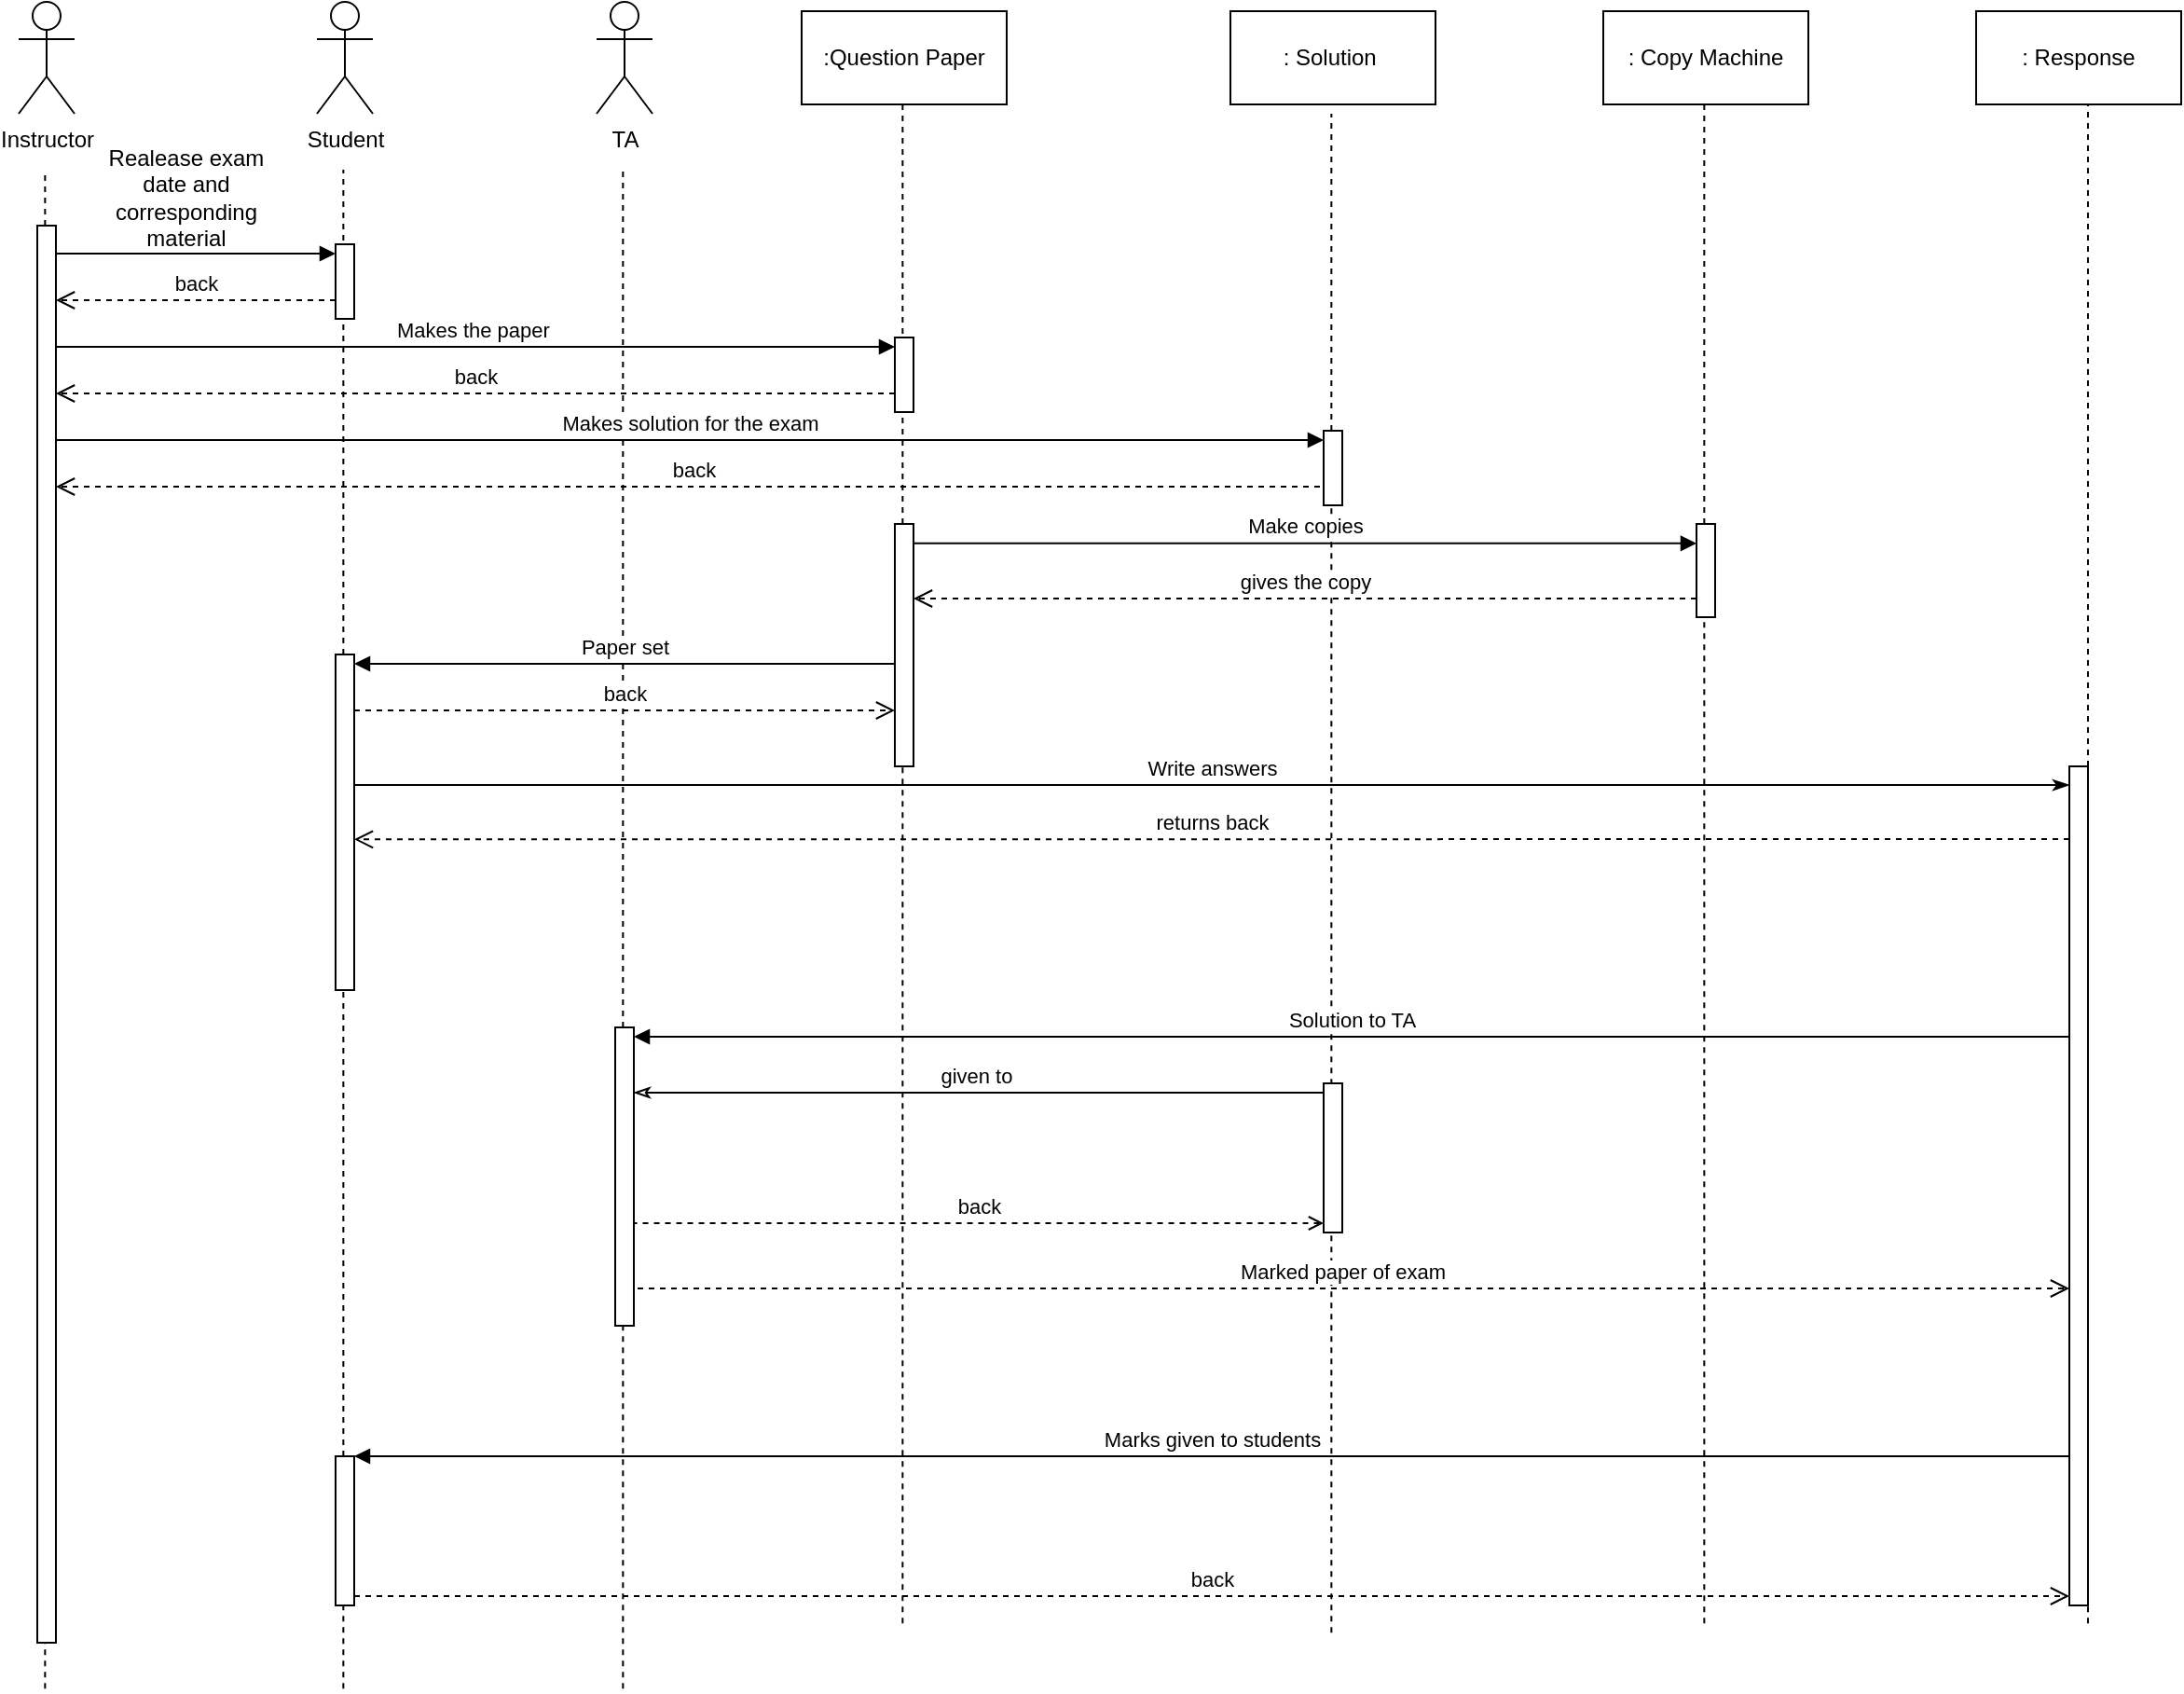 <mxfile version="21.8.2" type="device">
  <diagram name="Page-1" id="LYA5ZW2oGhLlCtCGrH2W">
    <mxGraphModel dx="1615" dy="909" grid="1" gridSize="10" guides="1" tooltips="1" connect="1" arrows="1" fold="1" page="1" pageScale="1" pageWidth="827" pageHeight="1169" math="0" shadow="0">
      <root>
        <mxCell id="0" />
        <mxCell id="1" parent="0" />
        <mxCell id="B0hEiP8jBD5WaAtIv39I-3" value="Instructor" style="shape=umlActor;verticalLabelPosition=bottom;verticalAlign=top;html=1;" parent="1" vertex="1">
          <mxGeometry x="50" y="20" width="30" height="60" as="geometry" />
        </mxCell>
        <mxCell id="B0hEiP8jBD5WaAtIv39I-6" value="Student" style="shape=umlActor;verticalLabelPosition=bottom;verticalAlign=top;html=1;" parent="1" vertex="1">
          <mxGeometry x="210" y="20" width="30" height="60" as="geometry" />
        </mxCell>
        <mxCell id="B0hEiP8jBD5WaAtIv39I-7" value="TA" style="shape=umlActor;verticalLabelPosition=bottom;verticalAlign=top;html=1;" parent="1" vertex="1">
          <mxGeometry x="360" y="20" width="30" height="60" as="geometry" />
        </mxCell>
        <mxCell id="B0hEiP8jBD5WaAtIv39I-9" value=":Question Paper" style="html=1;whiteSpace=wrap;" parent="1" vertex="1">
          <mxGeometry x="470" y="25" width="110" height="50" as="geometry" />
        </mxCell>
        <mxCell id="B0hEiP8jBD5WaAtIv39I-10" value=": Solution&amp;nbsp;" style="html=1;whiteSpace=wrap;" parent="1" vertex="1">
          <mxGeometry x="700" y="25" width="110" height="50" as="geometry" />
        </mxCell>
        <mxCell id="B0hEiP8jBD5WaAtIv39I-11" value=": Response" style="html=1;whiteSpace=wrap;" parent="1" vertex="1">
          <mxGeometry x="1100" y="25" width="110" height="50" as="geometry" />
        </mxCell>
        <mxCell id="B0hEiP8jBD5WaAtIv39I-12" value="" style="endArrow=none;dashed=1;html=1;rounded=0;" parent="1" source="B0hEiP8jBD5WaAtIv39I-18" edge="1">
          <mxGeometry width="50" height="50" relative="1" as="geometry">
            <mxPoint x="64.17" y="924.598" as="sourcePoint" />
            <mxPoint x="64.17" y="110" as="targetPoint" />
          </mxGeometry>
        </mxCell>
        <mxCell id="B0hEiP8jBD5WaAtIv39I-13" value="" style="endArrow=none;dashed=1;html=1;rounded=0;" parent="1" edge="1">
          <mxGeometry width="50" height="50" relative="1" as="geometry">
            <mxPoint x="224.17" y="370" as="sourcePoint" />
            <mxPoint x="224.17" y="110" as="targetPoint" />
          </mxGeometry>
        </mxCell>
        <mxCell id="B0hEiP8jBD5WaAtIv39I-14" value="" style="endArrow=none;dashed=1;html=1;rounded=0;" parent="1" source="B0hEiP8jBD5WaAtIv39I-58" edge="1">
          <mxGeometry width="50" height="50" relative="1" as="geometry">
            <mxPoint x="374.17" y="924.598" as="sourcePoint" />
            <mxPoint x="374.17" y="110" as="targetPoint" />
          </mxGeometry>
        </mxCell>
        <mxCell id="B0hEiP8jBD5WaAtIv39I-15" value="" style="endArrow=none;dashed=1;html=1;rounded=0;" parent="1" source="B0hEiP8jBD5WaAtIv39I-37" edge="1">
          <mxGeometry width="50" height="50" relative="1" as="geometry">
            <mxPoint x="524.17" y="889.598" as="sourcePoint" />
            <mxPoint x="524.17" y="75" as="targetPoint" />
          </mxGeometry>
        </mxCell>
        <mxCell id="B0hEiP8jBD5WaAtIv39I-16" value="" style="endArrow=none;dashed=1;html=1;rounded=0;" parent="1" source="B0hEiP8jBD5WaAtIv39I-32" edge="1">
          <mxGeometry width="50" height="50" relative="1" as="geometry">
            <mxPoint x="754.17" y="894.598" as="sourcePoint" />
            <mxPoint x="754.17" y="80" as="targetPoint" />
          </mxGeometry>
        </mxCell>
        <mxCell id="B0hEiP8jBD5WaAtIv39I-17" value="" style="endArrow=none;dashed=1;html=1;rounded=0;" parent="1" source="B0hEiP8jBD5WaAtIv39I-52" edge="1">
          <mxGeometry width="50" height="50" relative="1" as="geometry">
            <mxPoint x="1160" y="889.598" as="sourcePoint" />
            <mxPoint x="1160" y="75" as="targetPoint" />
          </mxGeometry>
        </mxCell>
        <mxCell id="B0hEiP8jBD5WaAtIv39I-19" value="" style="endArrow=none;dashed=1;html=1;rounded=0;" parent="1" target="B0hEiP8jBD5WaAtIv39I-18" edge="1">
          <mxGeometry width="50" height="50" relative="1" as="geometry">
            <mxPoint x="64.17" y="924.598" as="sourcePoint" />
            <mxPoint x="64.17" y="110" as="targetPoint" />
          </mxGeometry>
        </mxCell>
        <mxCell id="B0hEiP8jBD5WaAtIv39I-18" value="" style="html=1;points=[[0,0,0,0,5],[0,1,0,0,-5],[1,0,0,0,5],[1,1,0,0,-5]];perimeter=orthogonalPerimeter;outlineConnect=0;targetShapes=umlLifeline;portConstraint=eastwest;newEdgeStyle={&quot;curved&quot;:0,&quot;rounded&quot;:0};" parent="1" vertex="1">
          <mxGeometry x="60" y="140" width="10" height="760" as="geometry" />
        </mxCell>
        <mxCell id="B0hEiP8jBD5WaAtIv39I-21" value="" style="html=1;points=[[0,0,0,0,5],[0,1,0,0,-5],[1,0,0,0,5],[1,1,0,0,-5]];perimeter=orthogonalPerimeter;outlineConnect=0;targetShapes=umlLifeline;portConstraint=eastwest;newEdgeStyle={&quot;curved&quot;:0,&quot;rounded&quot;:0};" parent="1" vertex="1">
          <mxGeometry x="220" y="150" width="10" height="40" as="geometry" />
        </mxCell>
        <mxCell id="B0hEiP8jBD5WaAtIv39I-22" value="" style="html=1;verticalAlign=bottom;endArrow=block;curved=0;rounded=0;entryX=0;entryY=0;entryDx=0;entryDy=5;" parent="1" source="B0hEiP8jBD5WaAtIv39I-18" target="B0hEiP8jBD5WaAtIv39I-21" edge="1">
          <mxGeometry x="0.867" y="15" relative="1" as="geometry">
            <mxPoint x="150" y="155" as="sourcePoint" />
            <mxPoint as="offset" />
          </mxGeometry>
        </mxCell>
        <mxCell id="B0hEiP8jBD5WaAtIv39I-23" value="back" style="html=1;verticalAlign=bottom;endArrow=open;dashed=1;endSize=8;curved=0;rounded=0;exitX=0;exitY=1;exitDx=0;exitDy=-5;" parent="1" target="B0hEiP8jBD5WaAtIv39I-18" edge="1">
          <mxGeometry relative="1" as="geometry">
            <mxPoint x="150" y="180" as="targetPoint" />
            <mxPoint x="220" y="180" as="sourcePoint" />
          </mxGeometry>
        </mxCell>
        <mxCell id="B0hEiP8jBD5WaAtIv39I-29" value="" style="html=1;points=[[0,0,0,0,5],[0,1,0,0,-5],[1,0,0,0,5],[1,1,0,0,-5]];perimeter=orthogonalPerimeter;outlineConnect=0;targetShapes=umlLifeline;portConstraint=eastwest;newEdgeStyle={&quot;curved&quot;:0,&quot;rounded&quot;:0};" parent="1" vertex="1">
          <mxGeometry x="520" y="200" width="10" height="40" as="geometry" />
        </mxCell>
        <mxCell id="B0hEiP8jBD5WaAtIv39I-30" value="Makes the paper&amp;nbsp;" style="html=1;verticalAlign=bottom;endArrow=block;curved=0;rounded=0;entryX=0;entryY=0;entryDx=0;entryDy=5;" parent="1" source="B0hEiP8jBD5WaAtIv39I-18" target="B0hEiP8jBD5WaAtIv39I-29" edge="1">
          <mxGeometry relative="1" as="geometry">
            <mxPoint x="450" y="205" as="sourcePoint" />
          </mxGeometry>
        </mxCell>
        <mxCell id="B0hEiP8jBD5WaAtIv39I-31" value="back" style="html=1;verticalAlign=bottom;endArrow=open;dashed=1;endSize=8;curved=0;rounded=0;exitX=0;exitY=1;exitDx=0;exitDy=-5;" parent="1" edge="1">
          <mxGeometry relative="1" as="geometry">
            <mxPoint x="70" y="230" as="targetPoint" />
            <mxPoint x="520" y="230" as="sourcePoint" />
          </mxGeometry>
        </mxCell>
        <mxCell id="B0hEiP8jBD5WaAtIv39I-33" value="Makes solution for the exam" style="html=1;verticalAlign=bottom;endArrow=block;curved=0;rounded=0;entryX=0;entryY=0;entryDx=0;entryDy=5;" parent="1" source="B0hEiP8jBD5WaAtIv39I-18" target="B0hEiP8jBD5WaAtIv39I-32" edge="1">
          <mxGeometry relative="1" as="geometry">
            <mxPoint x="680" y="245" as="sourcePoint" />
          </mxGeometry>
        </mxCell>
        <mxCell id="B0hEiP8jBD5WaAtIv39I-34" value="back" style="html=1;verticalAlign=bottom;endArrow=open;dashed=1;endSize=8;curved=0;rounded=0;" parent="1" target="B0hEiP8jBD5WaAtIv39I-18" edge="1">
          <mxGeometry relative="1" as="geometry">
            <mxPoint x="74" y="280" as="targetPoint" />
            <mxPoint x="754" y="280" as="sourcePoint" />
          </mxGeometry>
        </mxCell>
        <mxCell id="B0hEiP8jBD5WaAtIv39I-36" value="" style="endArrow=none;dashed=1;html=1;rounded=0;" parent="1" target="B0hEiP8jBD5WaAtIv39I-32" edge="1">
          <mxGeometry width="50" height="50" relative="1" as="geometry">
            <mxPoint x="754.17" y="894.598" as="sourcePoint" />
            <mxPoint x="754.17" y="80" as="targetPoint" />
          </mxGeometry>
        </mxCell>
        <mxCell id="B0hEiP8jBD5WaAtIv39I-32" value="" style="html=1;points=[[0,0,0,0,5],[0,1,0,0,-5],[1,0,0,0,5],[1,1,0,0,-5]];perimeter=orthogonalPerimeter;outlineConnect=0;targetShapes=umlLifeline;portConstraint=eastwest;newEdgeStyle={&quot;curved&quot;:0,&quot;rounded&quot;:0};" parent="1" vertex="1">
          <mxGeometry x="750" y="250" width="10" height="40" as="geometry" />
        </mxCell>
        <mxCell id="B0hEiP8jBD5WaAtIv39I-38" value="" style="endArrow=none;dashed=1;html=1;rounded=0;" parent="1" target="B0hEiP8jBD5WaAtIv39I-37" edge="1">
          <mxGeometry width="50" height="50" relative="1" as="geometry">
            <mxPoint x="524.17" y="889.598" as="sourcePoint" />
            <mxPoint x="524.17" y="75" as="targetPoint" />
          </mxGeometry>
        </mxCell>
        <mxCell id="B0hEiP8jBD5WaAtIv39I-37" value="" style="html=1;points=[[0,0,0,0,5],[0,1,0,0,-5],[1,0,0,0,5],[1,1,0,0,-5]];perimeter=orthogonalPerimeter;outlineConnect=0;targetShapes=umlLifeline;portConstraint=eastwest;newEdgeStyle={&quot;curved&quot;:0,&quot;rounded&quot;:0};" parent="1" vertex="1">
          <mxGeometry x="520" y="300" width="10" height="130" as="geometry" />
        </mxCell>
        <mxCell id="B0hEiP8jBD5WaAtIv39I-39" value=": Copy Machine" style="html=1;whiteSpace=wrap;" parent="1" vertex="1">
          <mxGeometry x="900" y="25" width="110" height="50" as="geometry" />
        </mxCell>
        <mxCell id="B0hEiP8jBD5WaAtIv39I-40" value="" style="endArrow=none;dashed=1;html=1;rounded=0;" parent="1" source="B0hEiP8jBD5WaAtIv39I-41" edge="1">
          <mxGeometry width="50" height="50" relative="1" as="geometry">
            <mxPoint x="954.17" y="889.598" as="sourcePoint" />
            <mxPoint x="954.17" y="75" as="targetPoint" />
          </mxGeometry>
        </mxCell>
        <mxCell id="B0hEiP8jBD5WaAtIv39I-42" value="" style="endArrow=none;dashed=1;html=1;rounded=0;" parent="1" target="B0hEiP8jBD5WaAtIv39I-41" edge="1">
          <mxGeometry width="50" height="50" relative="1" as="geometry">
            <mxPoint x="954.17" y="889.598" as="sourcePoint" />
            <mxPoint x="954.17" y="75" as="targetPoint" />
          </mxGeometry>
        </mxCell>
        <mxCell id="B0hEiP8jBD5WaAtIv39I-41" value="" style="html=1;points=[[0,0,0,0,5],[0,1,0,0,-5],[1,0,0,0,5],[1,1,0,0,-5]];perimeter=orthogonalPerimeter;outlineConnect=0;targetShapes=umlLifeline;portConstraint=eastwest;newEdgeStyle={&quot;curved&quot;:0,&quot;rounded&quot;:0};" parent="1" vertex="1">
          <mxGeometry x="950" y="300" width="10" height="50" as="geometry" />
        </mxCell>
        <mxCell id="B0hEiP8jBD5WaAtIv39I-43" value="Make copies" style="html=1;verticalAlign=bottom;endArrow=block;curved=0;rounded=0;exitX=1;exitY=0.08;exitDx=0;exitDy=0;exitPerimeter=0;" parent="1" source="B0hEiP8jBD5WaAtIv39I-37" target="B0hEiP8jBD5WaAtIv39I-41" edge="1">
          <mxGeometry width="80" relative="1" as="geometry">
            <mxPoint x="850" y="400" as="sourcePoint" />
            <mxPoint x="930" y="400" as="targetPoint" />
          </mxGeometry>
        </mxCell>
        <mxCell id="B0hEiP8jBD5WaAtIv39I-44" value="gives the copy" style="html=1;verticalAlign=bottom;endArrow=open;dashed=1;endSize=8;curved=0;rounded=0;" parent="1" edge="1">
          <mxGeometry relative="1" as="geometry">
            <mxPoint x="950" y="340" as="sourcePoint" />
            <mxPoint x="530" y="340" as="targetPoint" />
            <Array as="points">
              <mxPoint x="830" y="340" />
            </Array>
          </mxGeometry>
        </mxCell>
        <mxCell id="B0hEiP8jBD5WaAtIv39I-47" value="" style="endArrow=none;dashed=1;html=1;rounded=0;" parent="1" source="B0hEiP8jBD5WaAtIv39I-68" edge="1">
          <mxGeometry width="50" height="50" relative="1" as="geometry">
            <mxPoint x="224.17" y="924.598" as="sourcePoint" />
            <mxPoint x="224.17" y="450" as="targetPoint" />
          </mxGeometry>
        </mxCell>
        <mxCell id="B0hEiP8jBD5WaAtIv39I-48" value="" style="html=1;points=[[0,0,0,0,5],[0,1,0,0,-5],[1,0,0,0,5],[1,1,0,0,-5]];perimeter=orthogonalPerimeter;outlineConnect=0;targetShapes=umlLifeline;portConstraint=eastwest;newEdgeStyle={&quot;curved&quot;:0,&quot;rounded&quot;:0};" parent="1" vertex="1">
          <mxGeometry x="220" y="370" width="10" height="180" as="geometry" />
        </mxCell>
        <mxCell id="B0hEiP8jBD5WaAtIv39I-49" value="Paper set" style="html=1;verticalAlign=bottom;endArrow=block;curved=0;rounded=0;entryX=1;entryY=0;entryDx=0;entryDy=5;" parent="1" source="B0hEiP8jBD5WaAtIv39I-37" target="B0hEiP8jBD5WaAtIv39I-48" edge="1">
          <mxGeometry relative="1" as="geometry">
            <mxPoint x="300" y="375" as="sourcePoint" />
          </mxGeometry>
        </mxCell>
        <mxCell id="B0hEiP8jBD5WaAtIv39I-51" value="back" style="html=1;verticalAlign=bottom;endArrow=open;dashed=1;endSize=8;curved=0;rounded=0;" parent="1" edge="1">
          <mxGeometry relative="1" as="geometry">
            <mxPoint x="520" y="400" as="targetPoint" />
            <mxPoint x="230" y="400" as="sourcePoint" />
          </mxGeometry>
        </mxCell>
        <mxCell id="B0hEiP8jBD5WaAtIv39I-53" value="" style="endArrow=none;dashed=1;html=1;rounded=0;" parent="1" target="B0hEiP8jBD5WaAtIv39I-52" edge="1">
          <mxGeometry width="50" height="50" relative="1" as="geometry">
            <mxPoint x="1160" y="889.598" as="sourcePoint" />
            <mxPoint x="1160" y="75" as="targetPoint" />
          </mxGeometry>
        </mxCell>
        <mxCell id="B0hEiP8jBD5WaAtIv39I-52" value="" style="html=1;points=[[0,0,0,0,5],[0,1,0,0,-5],[1,0,0,0,5],[1,1,0,0,-5]];perimeter=orthogonalPerimeter;outlineConnect=0;targetShapes=umlLifeline;portConstraint=eastwest;newEdgeStyle={&quot;curved&quot;:0,&quot;rounded&quot;:0};" parent="1" vertex="1">
          <mxGeometry x="1150" y="430" width="10" height="450" as="geometry" />
        </mxCell>
        <mxCell id="B0hEiP8jBD5WaAtIv39I-54" value="Write answers" style="html=1;verticalAlign=bottom;endArrow=none;curved=0;rounded=0;exitX=0;exitY=0;exitDx=0;exitDy=5;exitPerimeter=0;entryX=1;entryY=0.361;entryDx=0;entryDy=0;entryPerimeter=0;endFill=0;startArrow=classicThin;startFill=1;" parent="1" edge="1">
          <mxGeometry width="80" relative="1" as="geometry">
            <mxPoint x="1150" y="440.02" as="sourcePoint" />
            <mxPoint x="230" y="440.0" as="targetPoint" />
          </mxGeometry>
        </mxCell>
        <mxCell id="B0hEiP8jBD5WaAtIv39I-56" value="returns back" style="html=1;verticalAlign=bottom;endArrow=open;dashed=1;endSize=8;curved=0;rounded=0;" parent="1" edge="1">
          <mxGeometry relative="1" as="geometry">
            <mxPoint x="1150" y="469" as="sourcePoint" />
            <mxPoint x="230" y="469.17" as="targetPoint" />
          </mxGeometry>
        </mxCell>
        <mxCell id="B0hEiP8jBD5WaAtIv39I-59" value="Solution to TA" style="html=1;verticalAlign=bottom;endArrow=block;curved=0;rounded=0;entryX=1;entryY=0;entryDx=0;entryDy=5;" parent="1" source="B0hEiP8jBD5WaAtIv39I-52" target="B0hEiP8jBD5WaAtIv39I-58" edge="1">
          <mxGeometry relative="1" as="geometry">
            <mxPoint x="450" y="576" as="sourcePoint" />
          </mxGeometry>
        </mxCell>
        <mxCell id="B0hEiP8jBD5WaAtIv39I-60" value="Marked paper of exam" style="html=1;verticalAlign=bottom;endArrow=open;dashed=1;endSize=8;curved=0;rounded=0;exitX=1;exitY=1;exitDx=0;exitDy=-5;" parent="1" target="B0hEiP8jBD5WaAtIv39I-52" edge="1">
          <mxGeometry relative="1" as="geometry">
            <mxPoint x="1120" y="710" as="targetPoint" />
            <mxPoint x="370" y="710" as="sourcePoint" />
          </mxGeometry>
        </mxCell>
        <mxCell id="B0hEiP8jBD5WaAtIv39I-61" value="" style="endArrow=none;dashed=1;html=1;rounded=0;" parent="1" target="B0hEiP8jBD5WaAtIv39I-58" edge="1">
          <mxGeometry width="50" height="50" relative="1" as="geometry">
            <mxPoint x="374.17" y="924.598" as="sourcePoint" />
            <mxPoint x="374.17" y="110" as="targetPoint" />
          </mxGeometry>
        </mxCell>
        <mxCell id="B0hEiP8jBD5WaAtIv39I-58" value="" style="html=1;points=[[0,0,0,0,5],[0,1,0,0,-5],[1,0,0,0,5],[1,1,0,0,-5]];perimeter=orthogonalPerimeter;outlineConnect=0;targetShapes=umlLifeline;portConstraint=eastwest;newEdgeStyle={&quot;curved&quot;:0,&quot;rounded&quot;:0};" parent="1" vertex="1">
          <mxGeometry x="370" y="570" width="10" height="160" as="geometry" />
        </mxCell>
        <mxCell id="B0hEiP8jBD5WaAtIv39I-65" value="" style="html=1;points=[[0,0,0,0,5],[0,1,0,0,-5],[1,0,0,0,5],[1,1,0,0,-5]];perimeter=orthogonalPerimeter;outlineConnect=0;targetShapes=umlLifeline;portConstraint=eastwest;newEdgeStyle={&quot;curved&quot;:0,&quot;rounded&quot;:0};" parent="1" vertex="1">
          <mxGeometry x="750" y="600" width="10" height="80" as="geometry" />
        </mxCell>
        <mxCell id="B0hEiP8jBD5WaAtIv39I-66" value="given to&amp;nbsp;" style="html=1;verticalAlign=bottom;endArrow=none;curved=0;rounded=0;entryX=0;entryY=0;entryDx=0;entryDy=5;startArrow=classicThin;startFill=0;endFill=0;" parent="1" source="B0hEiP8jBD5WaAtIv39I-58" target="B0hEiP8jBD5WaAtIv39I-65" edge="1">
          <mxGeometry relative="1" as="geometry">
            <mxPoint x="680" y="605" as="sourcePoint" />
          </mxGeometry>
        </mxCell>
        <mxCell id="B0hEiP8jBD5WaAtIv39I-67" value="back" style="html=1;verticalAlign=bottom;endArrow=none;dashed=1;endSize=8;curved=0;rounded=0;exitX=0;exitY=1;exitDx=0;exitDy=-5;startArrow=open;startFill=0;endFill=0;" parent="1" source="B0hEiP8jBD5WaAtIv39I-65" target="B0hEiP8jBD5WaAtIv39I-58" edge="1">
          <mxGeometry relative="1" as="geometry">
            <mxPoint x="680" y="675" as="targetPoint" />
          </mxGeometry>
        </mxCell>
        <mxCell id="B0hEiP8jBD5WaAtIv39I-69" value="" style="endArrow=none;dashed=1;html=1;rounded=0;" parent="1" target="B0hEiP8jBD5WaAtIv39I-68" edge="1">
          <mxGeometry width="50" height="50" relative="1" as="geometry">
            <mxPoint x="224.17" y="924.598" as="sourcePoint" />
            <mxPoint x="224.17" y="450" as="targetPoint" />
          </mxGeometry>
        </mxCell>
        <mxCell id="B0hEiP8jBD5WaAtIv39I-68" value="" style="html=1;points=[[0,0,0,0,5],[0,1,0,0,-5],[1,0,0,0,5],[1,1,0,0,-5]];perimeter=orthogonalPerimeter;outlineConnect=0;targetShapes=umlLifeline;portConstraint=eastwest;newEdgeStyle={&quot;curved&quot;:0,&quot;rounded&quot;:0};" parent="1" vertex="1">
          <mxGeometry x="220" y="800" width="10" height="80" as="geometry" />
        </mxCell>
        <mxCell id="B0hEiP8jBD5WaAtIv39I-70" value="back" style="html=1;verticalAlign=bottom;endArrow=open;dashed=1;endSize=8;curved=0;rounded=0;exitX=1;exitY=1;exitDx=0;exitDy=-5;exitPerimeter=0;entryX=0;entryY=1;entryDx=0;entryDy=-5;entryPerimeter=0;" parent="1" source="B0hEiP8jBD5WaAtIv39I-68" target="B0hEiP8jBD5WaAtIv39I-52" edge="1">
          <mxGeometry relative="1" as="geometry">
            <mxPoint x="630" y="650" as="sourcePoint" />
            <mxPoint x="550" y="650" as="targetPoint" />
          </mxGeometry>
        </mxCell>
        <mxCell id="B0hEiP8jBD5WaAtIv39I-71" value="Marks given to students" style="html=1;verticalAlign=bottom;endArrow=block;curved=0;rounded=0;" parent="1" source="B0hEiP8jBD5WaAtIv39I-52" target="B0hEiP8jBD5WaAtIv39I-68" edge="1">
          <mxGeometry width="80" relative="1" as="geometry">
            <mxPoint x="550" y="650" as="sourcePoint" />
            <mxPoint x="630" y="650" as="targetPoint" />
          </mxGeometry>
        </mxCell>
        <mxCell id="2MEnV6K_Bxavueacs3eD-1" value="Realease exam date and corresponding material" style="text;html=1;strokeColor=none;fillColor=none;align=center;verticalAlign=middle;whiteSpace=wrap;rounded=0;" vertex="1" parent="1">
          <mxGeometry x="90" y="100" width="100" height="50" as="geometry" />
        </mxCell>
      </root>
    </mxGraphModel>
  </diagram>
</mxfile>
